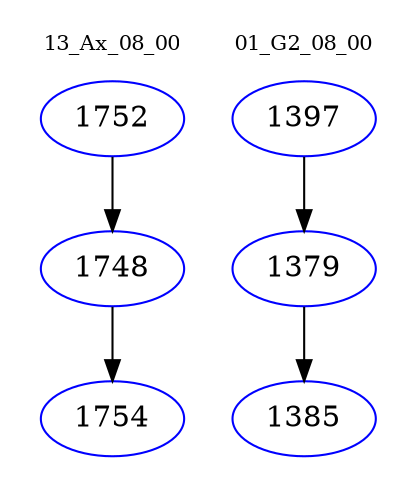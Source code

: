 digraph{
subgraph cluster_0 {
color = white
label = "13_Ax_08_00";
fontsize=10;
T0_1752 [label="1752", color="blue"]
T0_1752 -> T0_1748 [color="black"]
T0_1748 [label="1748", color="blue"]
T0_1748 -> T0_1754 [color="black"]
T0_1754 [label="1754", color="blue"]
}
subgraph cluster_1 {
color = white
label = "01_G2_08_00";
fontsize=10;
T1_1397 [label="1397", color="blue"]
T1_1397 -> T1_1379 [color="black"]
T1_1379 [label="1379", color="blue"]
T1_1379 -> T1_1385 [color="black"]
T1_1385 [label="1385", color="blue"]
}
}
